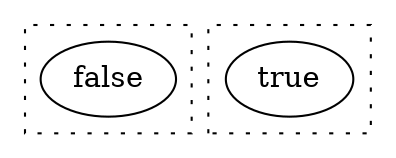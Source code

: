 digraph egraph {
  compound=true
  clusterrank=local
  subgraph cluster_0 {
    style=dotted
    0.0[label = "false"]
  }
  subgraph cluster_1 {
    style=dotted
    1.0[label = "true"]
  }
}